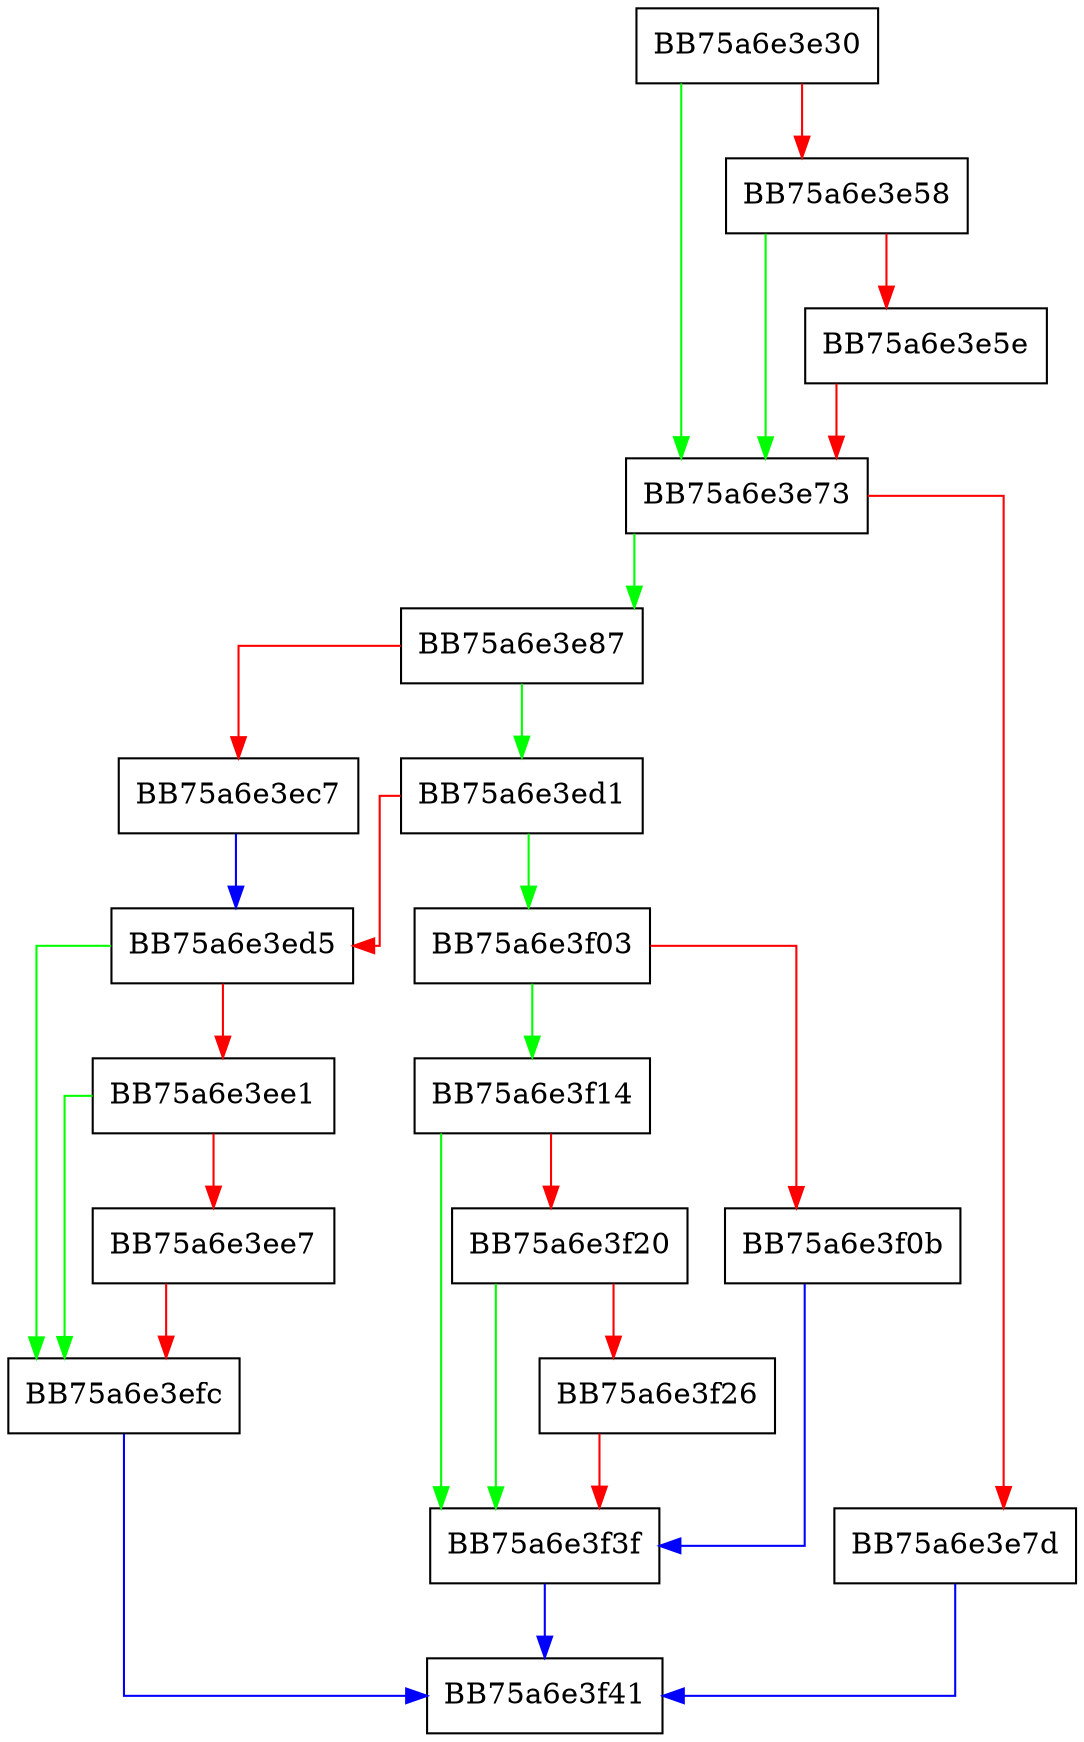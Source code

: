 digraph GetSize {
  node [shape="box"];
  graph [splines=ortho];
  BB75a6e3e30 -> BB75a6e3e73 [color="green"];
  BB75a6e3e30 -> BB75a6e3e58 [color="red"];
  BB75a6e3e58 -> BB75a6e3e73 [color="green"];
  BB75a6e3e58 -> BB75a6e3e5e [color="red"];
  BB75a6e3e5e -> BB75a6e3e73 [color="red"];
  BB75a6e3e73 -> BB75a6e3e87 [color="green"];
  BB75a6e3e73 -> BB75a6e3e7d [color="red"];
  BB75a6e3e7d -> BB75a6e3f41 [color="blue"];
  BB75a6e3e87 -> BB75a6e3ed1 [color="green"];
  BB75a6e3e87 -> BB75a6e3ec7 [color="red"];
  BB75a6e3ec7 -> BB75a6e3ed5 [color="blue"];
  BB75a6e3ed1 -> BB75a6e3f03 [color="green"];
  BB75a6e3ed1 -> BB75a6e3ed5 [color="red"];
  BB75a6e3ed5 -> BB75a6e3efc [color="green"];
  BB75a6e3ed5 -> BB75a6e3ee1 [color="red"];
  BB75a6e3ee1 -> BB75a6e3efc [color="green"];
  BB75a6e3ee1 -> BB75a6e3ee7 [color="red"];
  BB75a6e3ee7 -> BB75a6e3efc [color="red"];
  BB75a6e3efc -> BB75a6e3f41 [color="blue"];
  BB75a6e3f03 -> BB75a6e3f14 [color="green"];
  BB75a6e3f03 -> BB75a6e3f0b [color="red"];
  BB75a6e3f0b -> BB75a6e3f3f [color="blue"];
  BB75a6e3f14 -> BB75a6e3f3f [color="green"];
  BB75a6e3f14 -> BB75a6e3f20 [color="red"];
  BB75a6e3f20 -> BB75a6e3f3f [color="green"];
  BB75a6e3f20 -> BB75a6e3f26 [color="red"];
  BB75a6e3f26 -> BB75a6e3f3f [color="red"];
  BB75a6e3f3f -> BB75a6e3f41 [color="blue"];
}